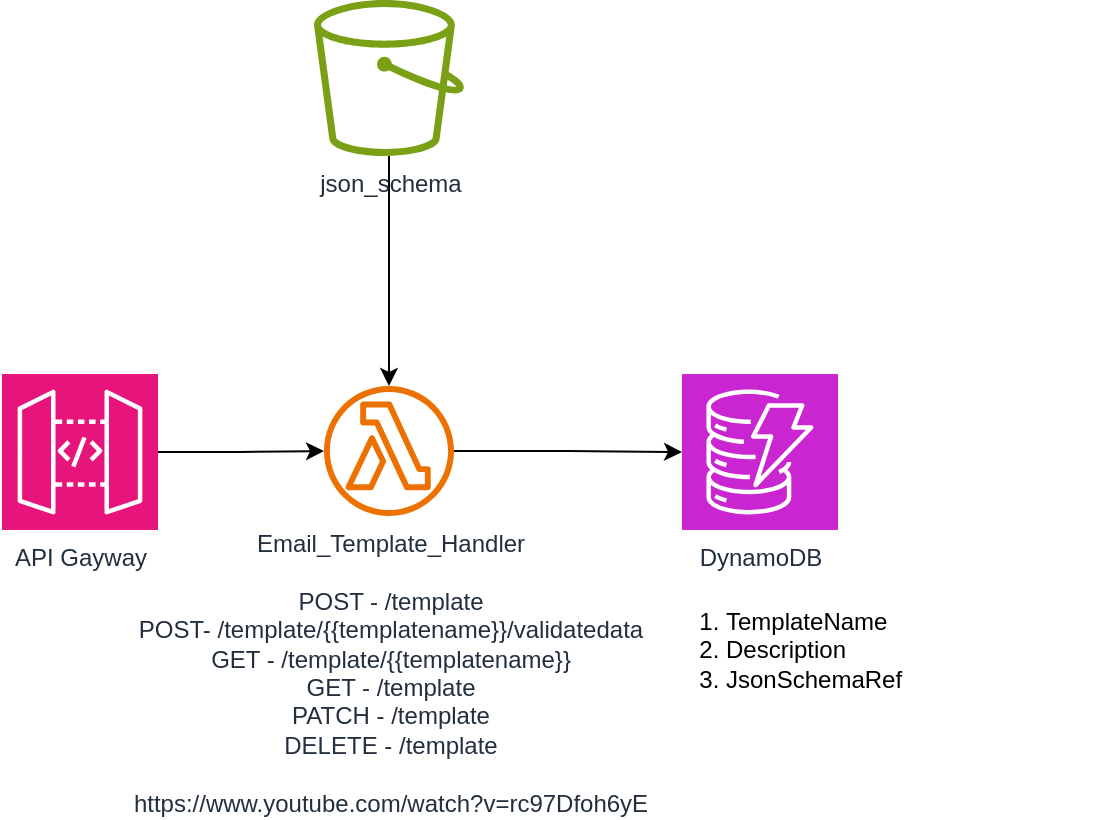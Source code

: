 <mxfile version="22.1.16" type="github">
  <diagram name="Page-1" id="cuRg1ERNiR9p0Gf5mYTJ">
    <mxGraphModel dx="1050" dy="618" grid="1" gridSize="10" guides="1" tooltips="1" connect="1" arrows="1" fold="1" page="1" pageScale="1" pageWidth="827" pageHeight="1169" math="0" shadow="0">
      <root>
        <mxCell id="0" />
        <mxCell id="1" parent="0" />
        <mxCell id="LeBaK1tDS2TNT0MnK1sp-7" value="" style="edgeStyle=orthogonalEdgeStyle;rounded=0;orthogonalLoop=1;jettySize=auto;html=1;" edge="1" parent="1" source="LeBaK1tDS2TNT0MnK1sp-1" target="LeBaK1tDS2TNT0MnK1sp-2">
          <mxGeometry relative="1" as="geometry" />
        </mxCell>
        <mxCell id="LeBaK1tDS2TNT0MnK1sp-1" value="API Gayway" style="sketch=0;points=[[0,0,0],[0.25,0,0],[0.5,0,0],[0.75,0,0],[1,0,0],[0,1,0],[0.25,1,0],[0.5,1,0],[0.75,1,0],[1,1,0],[0,0.25,0],[0,0.5,0],[0,0.75,0],[1,0.25,0],[1,0.5,0],[1,0.75,0]];outlineConnect=0;fontColor=#232F3E;fillColor=#E7157B;strokeColor=#ffffff;dashed=0;verticalLabelPosition=bottom;verticalAlign=top;align=center;html=1;fontSize=12;fontStyle=0;aspect=fixed;shape=mxgraph.aws4.resourceIcon;resIcon=mxgraph.aws4.api_gateway;" vertex="1" parent="1">
          <mxGeometry x="220" y="357" width="78" height="78" as="geometry" />
        </mxCell>
        <mxCell id="LeBaK1tDS2TNT0MnK1sp-8" value="" style="edgeStyle=orthogonalEdgeStyle;rounded=0;orthogonalLoop=1;jettySize=auto;html=1;" edge="1" parent="1" source="LeBaK1tDS2TNT0MnK1sp-2" target="LeBaK1tDS2TNT0MnK1sp-3">
          <mxGeometry relative="1" as="geometry" />
        </mxCell>
        <mxCell id="LeBaK1tDS2TNT0MnK1sp-2" value="Email_Template_Handler&lt;br&gt;&lt;br&gt;POST - /template&lt;br&gt;POST- /template/{{templatename}}/validatedata&lt;br&gt;GET - /template/{{templatename}}&lt;br&gt;GET - /template&lt;br&gt;PATCH - /template&lt;br&gt;DELETE - /template&lt;br&gt;&lt;br&gt;https://www.youtube.com/watch?v=rc97Dfoh6yE&lt;br&gt;" style="sketch=0;outlineConnect=0;fontColor=#232F3E;gradientColor=none;fillColor=#ED7100;strokeColor=none;dashed=0;verticalLabelPosition=bottom;verticalAlign=top;align=center;html=1;fontSize=12;fontStyle=0;aspect=fixed;pointerEvents=1;shape=mxgraph.aws4.lambda_function;" vertex="1" parent="1">
          <mxGeometry x="381" y="363" width="65" height="65" as="geometry" />
        </mxCell>
        <mxCell id="LeBaK1tDS2TNT0MnK1sp-3" value="DynamoDB" style="sketch=0;points=[[0,0,0],[0.25,0,0],[0.5,0,0],[0.75,0,0],[1,0,0],[0,1,0],[0.25,1,0],[0.5,1,0],[0.75,1,0],[1,1,0],[0,0.25,0],[0,0.5,0],[0,0.75,0],[1,0.25,0],[1,0.5,0],[1,0.75,0]];outlineConnect=0;fontColor=#232F3E;fillColor=#C925D1;strokeColor=#ffffff;dashed=0;verticalLabelPosition=bottom;verticalAlign=top;align=center;html=1;fontSize=12;fontStyle=0;aspect=fixed;shape=mxgraph.aws4.resourceIcon;resIcon=mxgraph.aws4.dynamodb;" vertex="1" parent="1">
          <mxGeometry x="560" y="357" width="78" height="78" as="geometry" />
        </mxCell>
        <mxCell id="LeBaK1tDS2TNT0MnK1sp-5" value="" style="edgeStyle=orthogonalEdgeStyle;rounded=0;orthogonalLoop=1;jettySize=auto;html=1;" edge="1" parent="1" source="LeBaK1tDS2TNT0MnK1sp-4" target="LeBaK1tDS2TNT0MnK1sp-2">
          <mxGeometry relative="1" as="geometry" />
        </mxCell>
        <mxCell id="LeBaK1tDS2TNT0MnK1sp-4" value="json_schema" style="sketch=0;outlineConnect=0;fontColor=#232F3E;gradientColor=none;fillColor=#7AA116;strokeColor=none;dashed=0;verticalLabelPosition=bottom;verticalAlign=top;align=center;html=1;fontSize=12;fontStyle=0;aspect=fixed;pointerEvents=1;shape=mxgraph.aws4.bucket;" vertex="1" parent="1">
          <mxGeometry x="376" y="170" width="75" height="78" as="geometry" />
        </mxCell>
        <mxCell id="LeBaK1tDS2TNT0MnK1sp-6" value="&lt;ol&gt;&lt;li&gt;&lt;span style=&quot;background-color: initial;&quot;&gt;TemplateName&lt;/span&gt;&lt;br&gt;&lt;/li&gt;&lt;li&gt;&lt;span style=&quot;background-color: initial;&quot;&gt;Description&lt;/span&gt;&lt;/li&gt;&lt;li&gt;&lt;span style=&quot;background-color: initial;&quot;&gt;JsonSchemaRef&lt;/span&gt;&lt;/li&gt;&lt;/ol&gt;" style="text;strokeColor=none;align=left;fillColor=none;html=1;verticalAlign=middle;whiteSpace=wrap;rounded=0;" vertex="1" parent="1">
          <mxGeometry x="540" y="460" width="231" height="70" as="geometry" />
        </mxCell>
      </root>
    </mxGraphModel>
  </diagram>
</mxfile>
